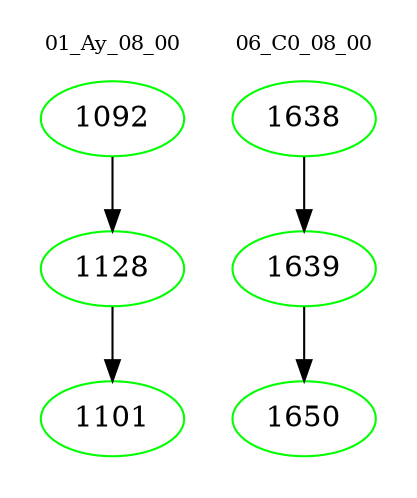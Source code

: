 digraph{
subgraph cluster_0 {
color = white
label = "01_Ay_08_00";
fontsize=10;
T0_1092 [label="1092", color="green"]
T0_1092 -> T0_1128 [color="black"]
T0_1128 [label="1128", color="green"]
T0_1128 -> T0_1101 [color="black"]
T0_1101 [label="1101", color="green"]
}
subgraph cluster_1 {
color = white
label = "06_C0_08_00";
fontsize=10;
T1_1638 [label="1638", color="green"]
T1_1638 -> T1_1639 [color="black"]
T1_1639 [label="1639", color="green"]
T1_1639 -> T1_1650 [color="black"]
T1_1650 [label="1650", color="green"]
}
}
